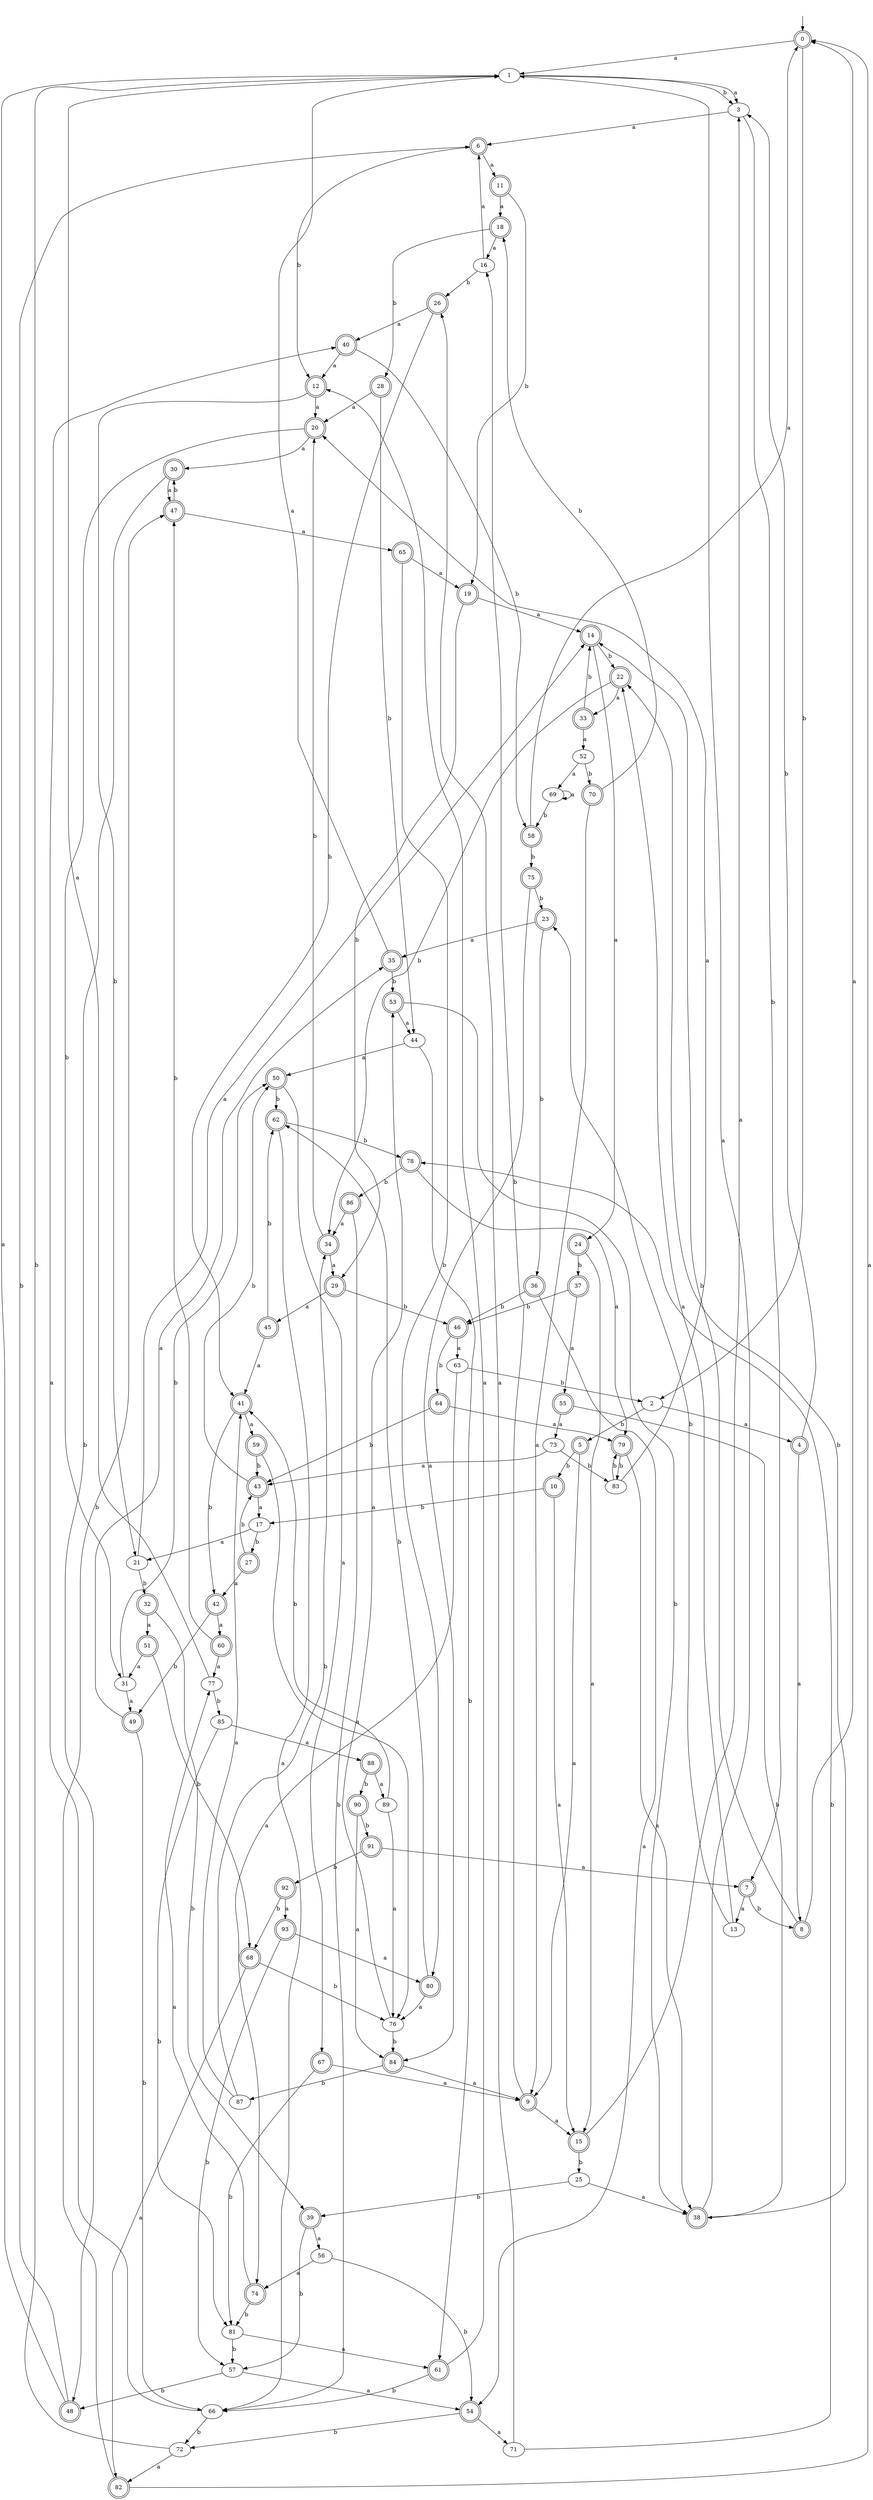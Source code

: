 digraph RandomDFA {
  __start0 [label="", shape=none];
  __start0 -> 0 [label=""];
  0 [shape=circle] [shape=doublecircle]
  0 -> 1 [label="a"]
  0 -> 2 [label="b"]
  1
  1 -> 3 [label="a"]
  1 -> 3 [label="b"]
  2
  2 -> 4 [label="a"]
  2 -> 5 [label="b"]
  3
  3 -> 6 [label="a"]
  3 -> 7 [label="b"]
  4 [shape=doublecircle]
  4 -> 8 [label="a"]
  4 -> 3 [label="b"]
  5 [shape=doublecircle]
  5 -> 9 [label="a"]
  5 -> 10 [label="b"]
  6 [shape=doublecircle]
  6 -> 11 [label="a"]
  6 -> 12 [label="b"]
  7 [shape=doublecircle]
  7 -> 13 [label="a"]
  7 -> 8 [label="b"]
  8 [shape=doublecircle]
  8 -> 0 [label="a"]
  8 -> 14 [label="b"]
  9 [shape=doublecircle]
  9 -> 15 [label="a"]
  9 -> 16 [label="b"]
  10 [shape=doublecircle]
  10 -> 15 [label="a"]
  10 -> 17 [label="b"]
  11 [shape=doublecircle]
  11 -> 18 [label="a"]
  11 -> 19 [label="b"]
  12 [shape=doublecircle]
  12 -> 20 [label="a"]
  12 -> 21 [label="b"]
  13
  13 -> 22 [label="a"]
  13 -> 23 [label="b"]
  14 [shape=doublecircle]
  14 -> 24 [label="a"]
  14 -> 22 [label="b"]
  15 [shape=doublecircle]
  15 -> 3 [label="a"]
  15 -> 25 [label="b"]
  16
  16 -> 6 [label="a"]
  16 -> 26 [label="b"]
  17
  17 -> 21 [label="a"]
  17 -> 27 [label="b"]
  18 [shape=doublecircle]
  18 -> 16 [label="a"]
  18 -> 28 [label="b"]
  19 [shape=doublecircle]
  19 -> 14 [label="a"]
  19 -> 29 [label="b"]
  20 [shape=doublecircle]
  20 -> 30 [label="a"]
  20 -> 31 [label="b"]
  21
  21 -> 14 [label="a"]
  21 -> 32 [label="b"]
  22 [shape=doublecircle]
  22 -> 33 [label="a"]
  22 -> 34 [label="b"]
  23 [shape=doublecircle]
  23 -> 35 [label="a"]
  23 -> 36 [label="b"]
  24 [shape=doublecircle]
  24 -> 15 [label="a"]
  24 -> 37 [label="b"]
  25
  25 -> 38 [label="a"]
  25 -> 39 [label="b"]
  26 [shape=doublecircle]
  26 -> 40 [label="a"]
  26 -> 41 [label="b"]
  27 [shape=doublecircle]
  27 -> 42 [label="a"]
  27 -> 43 [label="b"]
  28 [shape=doublecircle]
  28 -> 20 [label="a"]
  28 -> 44 [label="b"]
  29 [shape=doublecircle]
  29 -> 45 [label="a"]
  29 -> 46 [label="b"]
  30 [shape=doublecircle]
  30 -> 47 [label="a"]
  30 -> 48 [label="b"]
  31
  31 -> 49 [label="a"]
  31 -> 50 [label="b"]
  32 [shape=doublecircle]
  32 -> 51 [label="a"]
  32 -> 39 [label="b"]
  33 [shape=doublecircle]
  33 -> 52 [label="a"]
  33 -> 14 [label="b"]
  34 [shape=doublecircle]
  34 -> 29 [label="a"]
  34 -> 20 [label="b"]
  35 [shape=doublecircle]
  35 -> 1 [label="a"]
  35 -> 53 [label="b"]
  36 [shape=doublecircle]
  36 -> 54 [label="a"]
  36 -> 46 [label="b"]
  37 [shape=doublecircle]
  37 -> 55 [label="a"]
  37 -> 46 [label="b"]
  38 [shape=doublecircle]
  38 -> 1 [label="a"]
  38 -> 22 [label="b"]
  39 [shape=doublecircle]
  39 -> 56 [label="a"]
  39 -> 57 [label="b"]
  40 [shape=doublecircle]
  40 -> 12 [label="a"]
  40 -> 58 [label="b"]
  41 [shape=doublecircle]
  41 -> 59 [label="a"]
  41 -> 42 [label="b"]
  42 [shape=doublecircle]
  42 -> 60 [label="a"]
  42 -> 49 [label="b"]
  43 [shape=doublecircle]
  43 -> 17 [label="a"]
  43 -> 50 [label="b"]
  44
  44 -> 50 [label="a"]
  44 -> 61 [label="b"]
  45 [shape=doublecircle]
  45 -> 41 [label="a"]
  45 -> 62 [label="b"]
  46 [shape=doublecircle]
  46 -> 63 [label="a"]
  46 -> 64 [label="b"]
  47 [shape=doublecircle]
  47 -> 65 [label="a"]
  47 -> 30 [label="b"]
  48 [shape=doublecircle]
  48 -> 1 [label="a"]
  48 -> 6 [label="b"]
  49 [shape=doublecircle]
  49 -> 35 [label="a"]
  49 -> 66 [label="b"]
  50 [shape=doublecircle]
  50 -> 67 [label="a"]
  50 -> 62 [label="b"]
  51 [shape=doublecircle]
  51 -> 31 [label="a"]
  51 -> 68 [label="b"]
  52
  52 -> 69 [label="a"]
  52 -> 70 [label="b"]
  53 [shape=doublecircle]
  53 -> 44 [label="a"]
  53 -> 38 [label="b"]
  54 [shape=doublecircle]
  54 -> 71 [label="a"]
  54 -> 72 [label="b"]
  55 [shape=doublecircle]
  55 -> 73 [label="a"]
  55 -> 38 [label="b"]
  56
  56 -> 74 [label="a"]
  56 -> 54 [label="b"]
  57
  57 -> 54 [label="a"]
  57 -> 48 [label="b"]
  58 [shape=doublecircle]
  58 -> 0 [label="a"]
  58 -> 75 [label="b"]
  59 [shape=doublecircle]
  59 -> 76 [label="a"]
  59 -> 43 [label="b"]
  60 [shape=doublecircle]
  60 -> 77 [label="a"]
  60 -> 47 [label="b"]
  61 [shape=doublecircle]
  61 -> 12 [label="a"]
  61 -> 66 [label="b"]
  62 [shape=doublecircle]
  62 -> 66 [label="a"]
  62 -> 78 [label="b"]
  63
  63 -> 74 [label="a"]
  63 -> 2 [label="b"]
  64 [shape=doublecircle]
  64 -> 79 [label="a"]
  64 -> 43 [label="b"]
  65 [shape=doublecircle]
  65 -> 19 [label="a"]
  65 -> 80 [label="b"]
  66
  66 -> 40 [label="a"]
  66 -> 72 [label="b"]
  67 [shape=doublecircle]
  67 -> 9 [label="a"]
  67 -> 81 [label="b"]
  68 [shape=doublecircle]
  68 -> 82 [label="a"]
  68 -> 76 [label="b"]
  69
  69 -> 69 [label="a"]
  69 -> 58 [label="b"]
  70 [shape=doublecircle]
  70 -> 9 [label="a"]
  70 -> 18 [label="b"]
  71
  71 -> 26 [label="a"]
  71 -> 78 [label="b"]
  72
  72 -> 82 [label="a"]
  72 -> 1 [label="b"]
  73
  73 -> 43 [label="a"]
  73 -> 83 [label="b"]
  74 [shape=doublecircle]
  74 -> 77 [label="a"]
  74 -> 81 [label="b"]
  75 [shape=doublecircle]
  75 -> 84 [label="a"]
  75 -> 23 [label="b"]
  76
  76 -> 53 [label="a"]
  76 -> 84 [label="b"]
  77
  77 -> 1 [label="a"]
  77 -> 85 [label="b"]
  78 [shape=doublecircle]
  78 -> 79 [label="a"]
  78 -> 86 [label="b"]
  79 [shape=doublecircle]
  79 -> 38 [label="a"]
  79 -> 83 [label="b"]
  80 [shape=doublecircle]
  80 -> 76 [label="a"]
  80 -> 62 [label="b"]
  81
  81 -> 61 [label="a"]
  81 -> 57 [label="b"]
  82 [shape=doublecircle]
  82 -> 0 [label="a"]
  82 -> 47 [label="b"]
  83
  83 -> 20 [label="a"]
  83 -> 79 [label="b"]
  84 [shape=doublecircle]
  84 -> 9 [label="a"]
  84 -> 87 [label="b"]
  85
  85 -> 88 [label="a"]
  85 -> 81 [label="b"]
  86 [shape=doublecircle]
  86 -> 34 [label="a"]
  86 -> 66 [label="b"]
  87
  87 -> 41 [label="a"]
  87 -> 34 [label="b"]
  88 [shape=doublecircle]
  88 -> 89 [label="a"]
  88 -> 90 [label="b"]
  89
  89 -> 76 [label="a"]
  89 -> 41 [label="b"]
  90 [shape=doublecircle]
  90 -> 84 [label="a"]
  90 -> 91 [label="b"]
  91 [shape=doublecircle]
  91 -> 7 [label="a"]
  91 -> 92 [label="b"]
  92 [shape=doublecircle]
  92 -> 93 [label="a"]
  92 -> 68 [label="b"]
  93 [shape=doublecircle]
  93 -> 80 [label="a"]
  93 -> 57 [label="b"]
}
